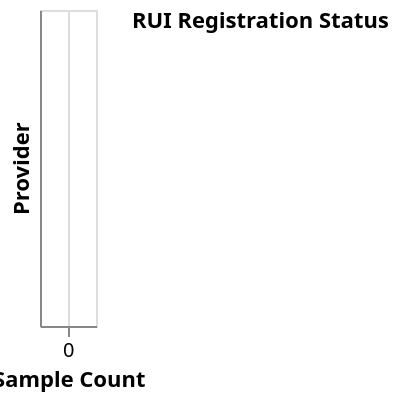 {
  "$schema": "https://vega.github.io/schema/vega-lite/v4.json",
  "description": "Report for HuBMAP CCF Registrations",
  "autosize": {"type": "fit", "resize": true},
  "width": "container",
  "height": "container",
  "data": {
    "name": "nodes"
  },
  "transform": [
    { "filter": "isValid(datum.data.provider)" }
  ],
  "mark": "bar",
  "encoding": {
    "x": { "aggregate": "count", "field": "data.status", "title": "Sample Count" },
    "y": { "field": "data.provider", "title": "Provider" },
    "color": { "field": "data.status", "title": "RUI Registration Status" }
  },
  "datasets": {
    "nodes": []
  }
}
